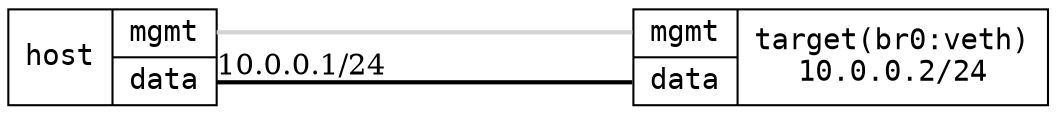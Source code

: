 graph "1x2" {
	layout="neato";
	overlap="false";
	esep="+80";

        node [shape=record, fontname="DejaVu Sans Mono, Book"];
	edge [color="cornflowerblue", penwidth="2", fontname="DejaVu Serif, Book"];

	host [
	    label="host | { <mgmt> mgmt | <data> data }",
	    pos="0,12!",
	    requires="controller",
	];

        target [
	    label="{ <mgmt> mgmt | <data> data } | target(br0:veth)\n10.0.0.2/24",
	    pos="10,12!",

	    requires="infix",
	];

	host:mgmt -- target:mgmt [requires="mgmt", color="lightgray"]
	host:data -- target:data [color=black, fontcolor=black, taillabel="10.0.0.1/24"]
}
